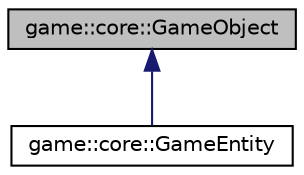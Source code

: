 digraph "game::core::GameObject"
{
 // LATEX_PDF_SIZE
  edge [fontname="Helvetica",fontsize="10",labelfontname="Helvetica",labelfontsize="10"];
  node [fontname="Helvetica",fontsize="10",shape=record];
  Node1 [label="game::core::GameObject",height=0.2,width=0.4,color="black", fillcolor="grey75", style="filled", fontcolor="black",tooltip="An simple object, everything that has a role in the game must be an instance of this or inherit from ..."];
  Node1 -> Node2 [dir="back",color="midnightblue",fontsize="10",style="solid",fontname="Helvetica"];
  Node2 [label="game::core::GameEntity",height=0.2,width=0.4,color="black", fillcolor="white", style="filled",URL="$classgame_1_1core_1_1_game_entity.html",tooltip="An Entity is the base class of every \"living thing\", like a player or a monster."];
}

